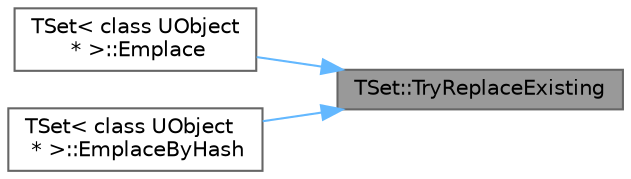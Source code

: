 digraph "TSet::TryReplaceExisting"
{
 // INTERACTIVE_SVG=YES
 // LATEX_PDF_SIZE
  bgcolor="transparent";
  edge [fontname=Helvetica,fontsize=10,labelfontname=Helvetica,labelfontsize=10];
  node [fontname=Helvetica,fontsize=10,shape=box,height=0.2,width=0.4];
  rankdir="RL";
  Node1 [id="Node000001",label="TSet::TryReplaceExisting",height=0.2,width=0.4,color="gray40", fillcolor="grey60", style="filled", fontcolor="black",tooltip=" "];
  Node1 -> Node2 [id="edge1_Node000001_Node000002",dir="back",color="steelblue1",style="solid",tooltip=" "];
  Node2 [id="Node000002",label="TSet\< class UObject\l * \>::Emplace",height=0.2,width=0.4,color="grey40", fillcolor="white", style="filled",URL="$d5/d15/classTSet.html#afddedd828f169328561e2dbc16dd9f0f",tooltip=" "];
  Node1 -> Node3 [id="edge2_Node000001_Node000003",dir="back",color="steelblue1",style="solid",tooltip=" "];
  Node3 [id="Node000003",label="TSet\< class UObject\l * \>::EmplaceByHash",height=0.2,width=0.4,color="grey40", fillcolor="white", style="filled",URL="$d5/d15/classTSet.html#a91097550917ed6e0673b951dc88588cf",tooltip=" "];
}
